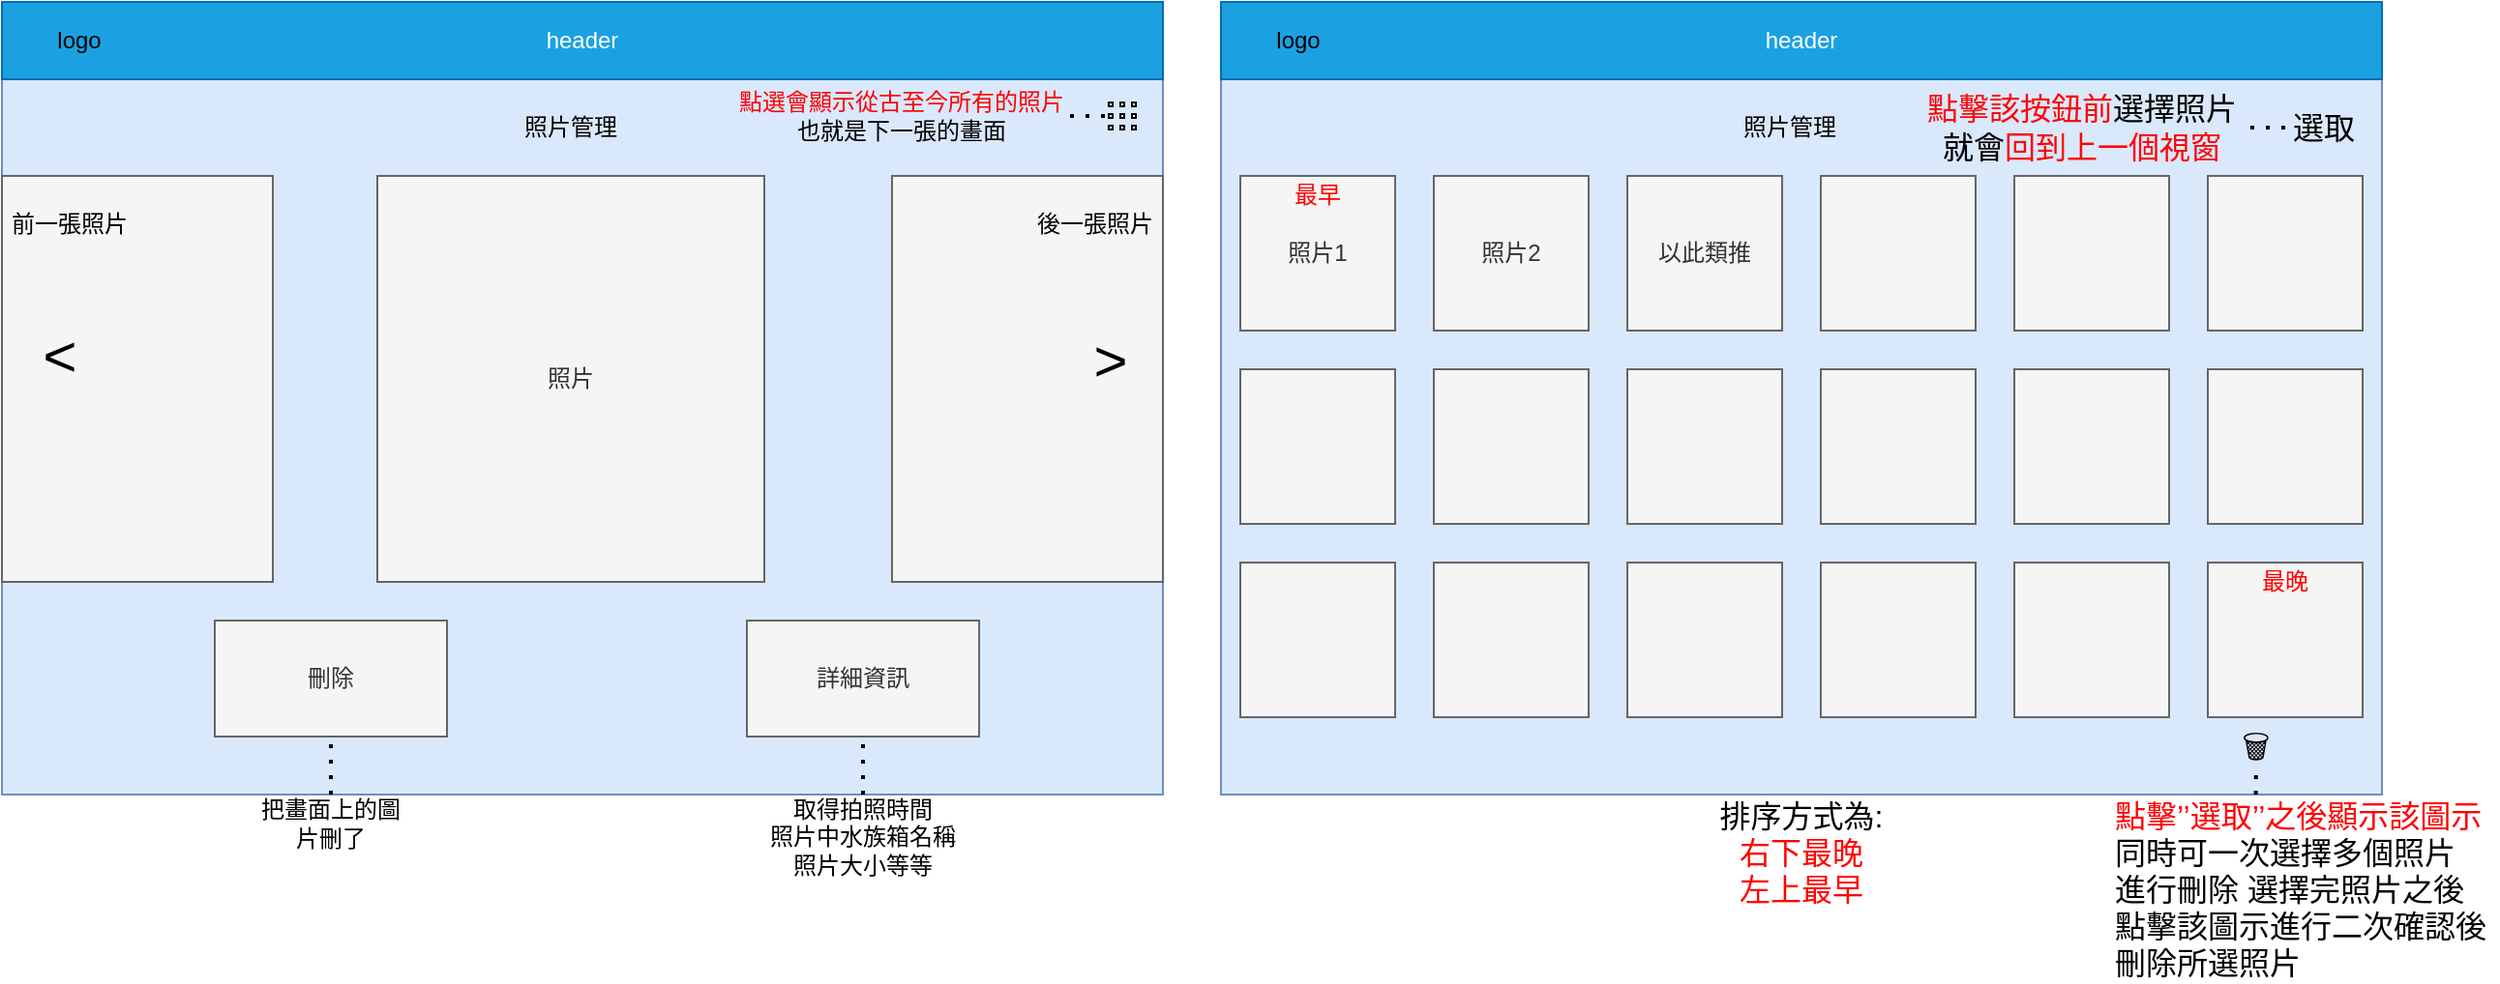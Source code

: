 <mxfile version="26.1.0">
  <diagram name="第 1 页" id="S48z65-p2v-yo--SLJHh">
    <mxGraphModel dx="1430" dy="763" grid="1" gridSize="10" guides="1" tooltips="1" connect="1" arrows="1" fold="1" page="1" pageScale="1" pageWidth="827" pageHeight="1169" math="0" shadow="0">
      <root>
        <mxCell id="0" />
        <mxCell id="1" parent="0" />
        <mxCell id="Ows1im8iI4y5U8BShn7W-1" value="" style="rounded=0;whiteSpace=wrap;html=1;fillColor=#dae8fc;strokeColor=#6c8ebf;" parent="1" vertex="1">
          <mxGeometry x="120" y="40" width="600" height="410" as="geometry" />
        </mxCell>
        <mxCell id="Ows1im8iI4y5U8BShn7W-2" value="header" style="rounded=0;whiteSpace=wrap;html=1;fillColor=#1ba1e2;fontColor=#ffffff;strokeColor=#006EAF;" parent="1" vertex="1">
          <mxGeometry x="120" y="40" width="600" height="40" as="geometry" />
        </mxCell>
        <mxCell id="Ows1im8iI4y5U8BShn7W-3" value="logo" style="text;html=1;align=center;verticalAlign=middle;whiteSpace=wrap;rounded=0;" parent="1" vertex="1">
          <mxGeometry x="130" y="45" width="60" height="30" as="geometry" />
        </mxCell>
        <mxCell id="Ows1im8iI4y5U8BShn7W-4" value="照片" style="rounded=0;whiteSpace=wrap;html=1;fillColor=#f5f5f5;fontColor=#333333;strokeColor=#666666;" parent="1" vertex="1">
          <mxGeometry x="314" y="130" width="200" height="210" as="geometry" />
        </mxCell>
        <mxCell id="Ows1im8iI4y5U8BShn7W-9" value="" style="rounded=0;whiteSpace=wrap;html=1;fillColor=#f5f5f5;fontColor=#333333;strokeColor=#666666;" parent="1" vertex="1">
          <mxGeometry x="120" y="130" width="140" height="210" as="geometry" />
        </mxCell>
        <mxCell id="Ows1im8iI4y5U8BShn7W-10" value="前一張照片" style="text;html=1;align=center;verticalAlign=middle;whiteSpace=wrap;rounded=0;" parent="1" vertex="1">
          <mxGeometry x="120" y="140" width="70" height="30" as="geometry" />
        </mxCell>
        <mxCell id="Ows1im8iI4y5U8BShn7W-11" value="" style="rounded=0;whiteSpace=wrap;html=1;fillColor=#f5f5f5;fontColor=#333333;strokeColor=#666666;" parent="1" vertex="1">
          <mxGeometry x="580" y="130" width="140" height="210" as="geometry" />
        </mxCell>
        <mxCell id="Ows1im8iI4y5U8BShn7W-12" value="後一張照片" style="text;html=1;align=center;verticalAlign=middle;whiteSpace=wrap;rounded=0;" parent="1" vertex="1">
          <mxGeometry x="650" y="140" width="70" height="30" as="geometry" />
        </mxCell>
        <mxCell id="Ows1im8iI4y5U8BShn7W-13" value="&lt;div&gt;&lt;font style=&quot;font-size: 30px;&quot;&gt;&amp;gt;&lt;/font&gt;&lt;/div&gt;" style="text;html=1;align=center;verticalAlign=middle;whiteSpace=wrap;rounded=0;" parent="1" vertex="1">
          <mxGeometry x="673" y="210" width="40" height="30" as="geometry" />
        </mxCell>
        <mxCell id="Ows1im8iI4y5U8BShn7W-16" value="刪除" style="rounded=0;whiteSpace=wrap;html=1;fillColor=#f5f5f5;fontColor=#333333;strokeColor=#666666;" parent="1" vertex="1">
          <mxGeometry x="230" y="360" width="120" height="60" as="geometry" />
        </mxCell>
        <mxCell id="Ows1im8iI4y5U8BShn7W-19" value="" style="rounded=0;whiteSpace=wrap;html=1;" parent="1" vertex="1">
          <mxGeometry x="698" y="92" width="2" height="2" as="geometry" />
        </mxCell>
        <mxCell id="Ows1im8iI4y5U8BShn7W-20" value="" style="rounded=0;whiteSpace=wrap;html=1;" parent="1" vertex="1">
          <mxGeometry x="704" y="92" width="2" height="2" as="geometry" />
        </mxCell>
        <mxCell id="Ows1im8iI4y5U8BShn7W-21" value="" style="rounded=0;whiteSpace=wrap;html=1;" parent="1" vertex="1">
          <mxGeometry x="698" y="98" width="2" height="2" as="geometry" />
        </mxCell>
        <mxCell id="Ows1im8iI4y5U8BShn7W-22" value="" style="rounded=0;whiteSpace=wrap;html=1;" parent="1" vertex="1">
          <mxGeometry x="704" y="98" width="2" height="2" as="geometry" />
        </mxCell>
        <mxCell id="Ows1im8iI4y5U8BShn7W-23" value="" style="rounded=0;whiteSpace=wrap;html=1;" parent="1" vertex="1">
          <mxGeometry x="692" y="92" width="2" height="2" as="geometry" />
        </mxCell>
        <mxCell id="Ows1im8iI4y5U8BShn7W-24" value="" style="rounded=0;whiteSpace=wrap;html=1;" parent="1" vertex="1">
          <mxGeometry x="692" y="98" width="2" height="2" as="geometry" />
        </mxCell>
        <mxCell id="Ows1im8iI4y5U8BShn7W-25" value="" style="rounded=0;whiteSpace=wrap;html=1;" parent="1" vertex="1">
          <mxGeometry x="692" y="104" width="2" height="2" as="geometry" />
        </mxCell>
        <mxCell id="Ows1im8iI4y5U8BShn7W-26" value="" style="rounded=0;whiteSpace=wrap;html=1;" parent="1" vertex="1">
          <mxGeometry x="698" y="104" width="2" height="2" as="geometry" />
        </mxCell>
        <mxCell id="Ows1im8iI4y5U8BShn7W-27" value="" style="rounded=0;whiteSpace=wrap;html=1;" parent="1" vertex="1">
          <mxGeometry x="704" y="104" width="2" height="2" as="geometry" />
        </mxCell>
        <mxCell id="Ows1im8iI4y5U8BShn7W-32" value="&lt;font style=&quot;color: rgb(255, 0, 0);&quot;&gt;點選會顯示從古至今所有的照片&lt;/font&gt; 也就是下一張的畫面" style="text;html=1;align=center;verticalAlign=middle;whiteSpace=wrap;rounded=0;" parent="1" vertex="1">
          <mxGeometry x="500" y="84" width="170" height="30" as="geometry" />
        </mxCell>
        <mxCell id="Ows1im8iI4y5U8BShn7W-33" value="" style="endArrow=none;dashed=1;html=1;dashPattern=1 3;strokeWidth=2;rounded=0;" parent="1" target="Ows1im8iI4y5U8BShn7W-32" edge="1">
          <mxGeometry width="50" height="50" relative="1" as="geometry">
            <mxPoint x="690" y="99" as="sourcePoint" />
            <mxPoint x="630" y="140" as="targetPoint" />
          </mxGeometry>
        </mxCell>
        <mxCell id="Ows1im8iI4y5U8BShn7W-34" value="詳細資訊" style="rounded=0;whiteSpace=wrap;html=1;fillColor=#f5f5f5;fontColor=#333333;strokeColor=#666666;" parent="1" vertex="1">
          <mxGeometry x="505" y="360" width="120" height="60" as="geometry" />
        </mxCell>
        <mxCell id="Ows1im8iI4y5U8BShn7W-35" value="取得拍照時間&lt;br&gt;照片中水族箱名稱&lt;div&gt;照片大小等等&lt;/div&gt;" style="text;html=1;align=center;verticalAlign=middle;whiteSpace=wrap;rounded=0;" parent="1" vertex="1">
          <mxGeometry x="512" y="450" width="106" height="44" as="geometry" />
        </mxCell>
        <mxCell id="Ows1im8iI4y5U8BShn7W-36" value="" style="endArrow=none;dashed=1;html=1;dashPattern=1 3;strokeWidth=2;rounded=0;" parent="1" source="Ows1im8iI4y5U8BShn7W-35" target="Ows1im8iI4y5U8BShn7W-34" edge="1">
          <mxGeometry width="50" height="50" relative="1" as="geometry">
            <mxPoint x="440" y="410" as="sourcePoint" />
            <mxPoint x="490" y="360" as="targetPoint" />
          </mxGeometry>
        </mxCell>
        <mxCell id="Ows1im8iI4y5U8BShn7W-37" value="把畫面上的圖片刪了" style="text;html=1;align=center;verticalAlign=middle;whiteSpace=wrap;rounded=0;" parent="1" vertex="1">
          <mxGeometry x="250" y="450" width="80" height="30" as="geometry" />
        </mxCell>
        <mxCell id="Ows1im8iI4y5U8BShn7W-38" value="" style="endArrow=none;dashed=1;html=1;dashPattern=1 3;strokeWidth=2;rounded=0;" parent="1" source="Ows1im8iI4y5U8BShn7W-37" target="Ows1im8iI4y5U8BShn7W-16" edge="1">
          <mxGeometry width="50" height="50" relative="1" as="geometry">
            <mxPoint x="285" y="460" as="sourcePoint" />
            <mxPoint x="295" y="420" as="targetPoint" />
          </mxGeometry>
        </mxCell>
        <mxCell id="Ows1im8iI4y5U8BShn7W-39" value="照片管理" style="text;html=1;align=center;verticalAlign=middle;whiteSpace=wrap;rounded=0;" parent="1" vertex="1">
          <mxGeometry x="384" y="90" width="60" height="30" as="geometry" />
        </mxCell>
        <mxCell id="QZmL4s-FOTrXtqBN9F15-1" value="" style="rounded=0;whiteSpace=wrap;html=1;fillColor=#dae8fc;strokeColor=#6c8ebf;" parent="1" vertex="1">
          <mxGeometry x="750" y="40" width="600" height="410" as="geometry" />
        </mxCell>
        <mxCell id="QZmL4s-FOTrXtqBN9F15-2" value="header" style="rounded=0;whiteSpace=wrap;html=1;fillColor=#1ba1e2;fontColor=#ffffff;strokeColor=#006EAF;" parent="1" vertex="1">
          <mxGeometry x="750" y="40" width="600" height="40" as="geometry" />
        </mxCell>
        <mxCell id="QZmL4s-FOTrXtqBN9F15-3" value="logo" style="text;html=1;align=center;verticalAlign=middle;whiteSpace=wrap;rounded=0;" parent="1" vertex="1">
          <mxGeometry x="760" y="45" width="60" height="30" as="geometry" />
        </mxCell>
        <mxCell id="QZmL4s-FOTrXtqBN9F15-28" value="照片管理" style="text;html=1;align=center;verticalAlign=middle;whiteSpace=wrap;rounded=0;" parent="1" vertex="1">
          <mxGeometry x="1014" y="90" width="60" height="30" as="geometry" />
        </mxCell>
        <mxCell id="QZmL4s-FOTrXtqBN9F15-29" value="照片1" style="rounded=0;whiteSpace=wrap;html=1;fillColor=#f5f5f5;fontColor=#333333;strokeColor=#666666;" parent="1" vertex="1">
          <mxGeometry x="760" y="130" width="80" height="80" as="geometry" />
        </mxCell>
        <mxCell id="QZmL4s-FOTrXtqBN9F15-30" value="照片2" style="rounded=0;whiteSpace=wrap;html=1;fillColor=#f5f5f5;fontColor=#333333;strokeColor=#666666;" parent="1" vertex="1">
          <mxGeometry x="860" y="130" width="80" height="80" as="geometry" />
        </mxCell>
        <mxCell id="QZmL4s-FOTrXtqBN9F15-31" value="以此類推" style="rounded=0;whiteSpace=wrap;html=1;fillColor=#f5f5f5;fontColor=#333333;strokeColor=#666666;" parent="1" vertex="1">
          <mxGeometry x="960" y="130" width="80" height="80" as="geometry" />
        </mxCell>
        <mxCell id="QZmL4s-FOTrXtqBN9F15-32" value="" style="rounded=0;whiteSpace=wrap;html=1;fillColor=#f5f5f5;fontColor=#333333;strokeColor=#666666;" parent="1" vertex="1">
          <mxGeometry x="1060" y="130" width="80" height="80" as="geometry" />
        </mxCell>
        <mxCell id="QZmL4s-FOTrXtqBN9F15-33" value="" style="rounded=0;whiteSpace=wrap;html=1;fillColor=#f5f5f5;fontColor=#333333;strokeColor=#666666;" parent="1" vertex="1">
          <mxGeometry x="1160" y="130" width="80" height="80" as="geometry" />
        </mxCell>
        <mxCell id="QZmL4s-FOTrXtqBN9F15-34" value="" style="rounded=0;whiteSpace=wrap;html=1;fillColor=#f5f5f5;fontColor=#333333;strokeColor=#666666;" parent="1" vertex="1">
          <mxGeometry x="1260" y="130" width="80" height="80" as="geometry" />
        </mxCell>
        <mxCell id="QZmL4s-FOTrXtqBN9F15-37" value="" style="rounded=0;whiteSpace=wrap;html=1;fillColor=#f5f5f5;fontColor=#333333;strokeColor=#666666;" parent="1" vertex="1">
          <mxGeometry x="760" y="230" width="80" height="80" as="geometry" />
        </mxCell>
        <mxCell id="QZmL4s-FOTrXtqBN9F15-38" value="" style="rounded=0;whiteSpace=wrap;html=1;fillColor=#f5f5f5;fontColor=#333333;strokeColor=#666666;" parent="1" vertex="1">
          <mxGeometry x="860" y="230" width="80" height="80" as="geometry" />
        </mxCell>
        <mxCell id="QZmL4s-FOTrXtqBN9F15-39" value="" style="rounded=0;whiteSpace=wrap;html=1;fillColor=#f5f5f5;fontColor=#333333;strokeColor=#666666;" parent="1" vertex="1">
          <mxGeometry x="960" y="230" width="80" height="80" as="geometry" />
        </mxCell>
        <mxCell id="QZmL4s-FOTrXtqBN9F15-40" value="" style="rounded=0;whiteSpace=wrap;html=1;fillColor=#f5f5f5;fontColor=#333333;strokeColor=#666666;" parent="1" vertex="1">
          <mxGeometry x="1060" y="230" width="80" height="80" as="geometry" />
        </mxCell>
        <mxCell id="QZmL4s-FOTrXtqBN9F15-41" value="" style="rounded=0;whiteSpace=wrap;html=1;fillColor=#f5f5f5;fontColor=#333333;strokeColor=#666666;" parent="1" vertex="1">
          <mxGeometry x="1160" y="230" width="80" height="80" as="geometry" />
        </mxCell>
        <mxCell id="QZmL4s-FOTrXtqBN9F15-42" value="" style="rounded=0;whiteSpace=wrap;html=1;fillColor=#f5f5f5;fontColor=#333333;strokeColor=#666666;" parent="1" vertex="1">
          <mxGeometry x="1260" y="230" width="80" height="80" as="geometry" />
        </mxCell>
        <mxCell id="QZmL4s-FOTrXtqBN9F15-43" value="" style="rounded=0;whiteSpace=wrap;html=1;fillColor=#f5f5f5;fontColor=#333333;strokeColor=#666666;" parent="1" vertex="1">
          <mxGeometry x="760" y="330" width="80" height="80" as="geometry" />
        </mxCell>
        <mxCell id="QZmL4s-FOTrXtqBN9F15-44" value="" style="rounded=0;whiteSpace=wrap;html=1;fillColor=#f5f5f5;fontColor=#333333;strokeColor=#666666;" parent="1" vertex="1">
          <mxGeometry x="860" y="330" width="80" height="80" as="geometry" />
        </mxCell>
        <mxCell id="QZmL4s-FOTrXtqBN9F15-45" value="" style="rounded=0;whiteSpace=wrap;html=1;fillColor=#f5f5f5;fontColor=#333333;strokeColor=#666666;" parent="1" vertex="1">
          <mxGeometry x="960" y="330" width="80" height="80" as="geometry" />
        </mxCell>
        <mxCell id="QZmL4s-FOTrXtqBN9F15-46" value="" style="rounded=0;whiteSpace=wrap;html=1;fillColor=#f5f5f5;fontColor=#333333;strokeColor=#666666;" parent="1" vertex="1">
          <mxGeometry x="1060" y="330" width="80" height="80" as="geometry" />
        </mxCell>
        <mxCell id="QZmL4s-FOTrXtqBN9F15-47" value="" style="rounded=0;whiteSpace=wrap;html=1;fillColor=#f5f5f5;fontColor=#333333;strokeColor=#666666;" parent="1" vertex="1">
          <mxGeometry x="1160" y="330" width="80" height="80" as="geometry" />
        </mxCell>
        <mxCell id="QZmL4s-FOTrXtqBN9F15-48" value="" style="rounded=0;whiteSpace=wrap;html=1;fillColor=#f5f5f5;fontColor=#333333;strokeColor=#666666;" parent="1" vertex="1">
          <mxGeometry x="1260" y="330" width="80" height="80" as="geometry" />
        </mxCell>
        <mxCell id="QZmL4s-FOTrXtqBN9F15-49" value="排序方式為:&lt;div&gt;&lt;font style=&quot;color: light-dark(rgb(255, 0, 0), rgb(237, 237, 237));&quot;&gt;右下最晚&lt;/font&gt;&lt;/div&gt;&lt;div&gt;&lt;font style=&quot;color: light-dark(rgb(255, 0, 0), rgb(237, 237, 237));&quot;&gt;左上最早&lt;/font&gt;&lt;/div&gt;" style="text;strokeColor=none;fillColor=none;html=1;align=center;verticalAlign=middle;whiteSpace=wrap;rounded=0;fontSize=16;" parent="1" vertex="1">
          <mxGeometry x="1000" y="450" width="100" height="60" as="geometry" />
        </mxCell>
        <mxCell id="QZmL4s-FOTrXtqBN9F15-50" value="🗑️" style="text;strokeColor=none;fillColor=none;html=1;align=center;verticalAlign=middle;whiteSpace=wrap;rounded=0;fontSize=16;" parent="1" vertex="1">
          <mxGeometry x="1270" y="410" width="30" height="30" as="geometry" />
        </mxCell>
        <mxCell id="QZmL4s-FOTrXtqBN9F15-51" value="" style="endArrow=none;dashed=1;html=1;dashPattern=1 3;strokeWidth=2;rounded=0;entryX=0.374;entryY=0.015;entryDx=0;entryDy=0;entryPerimeter=0;" parent="1" source="QZmL4s-FOTrXtqBN9F15-50" target="QZmL4s-FOTrXtqBN9F15-52" edge="1">
          <mxGeometry width="50" height="50" relative="1" as="geometry">
            <mxPoint x="1400" y="110" as="sourcePoint" />
            <mxPoint x="1400" y="110" as="targetPoint" />
          </mxGeometry>
        </mxCell>
        <mxCell id="QZmL4s-FOTrXtqBN9F15-52" value="&lt;font style=&quot;color: light-dark(rgb(255, 0, 0), rgb(237, 237, 237));&quot;&gt;點擊’’選取’’之後顯示該圖示&lt;/font&gt; 同時可一次選擇多個照片&lt;div&gt;進行刪除 選擇完照片之後&lt;/div&gt;&lt;div&gt;點擊該圖示進行二次確認&lt;span style=&quot;background-color: transparent; color: light-dark(rgb(0, 0, 0), rgb(255, 255, 255));&quot;&gt;後刪除所選照片&lt;/span&gt;&lt;/div&gt;" style="text;strokeColor=none;fillColor=none;html=1;align=left;verticalAlign=middle;whiteSpace=wrap;rounded=0;fontSize=16;" parent="1" vertex="1">
          <mxGeometry x="1210" y="450" width="200" height="97" as="geometry" />
        </mxCell>
        <mxCell id="QZmL4s-FOTrXtqBN9F15-53" value="選取" style="text;strokeColor=none;fillColor=none;html=1;align=center;verticalAlign=middle;whiteSpace=wrap;rounded=0;fontSize=16;" parent="1" vertex="1">
          <mxGeometry x="1300" y="90" width="40" height="30" as="geometry" />
        </mxCell>
        <mxCell id="QZmL4s-FOTrXtqBN9F15-54" value="&lt;font style=&quot;color: rgb(255, 0, 0);&quot;&gt;點擊該按鈕前&lt;/font&gt;選擇照片&lt;div&gt;就會&lt;font style=&quot;color: light-dark(rgb(255, 0, 0), rgb(237, 237, 237));&quot;&gt;回到上一個視窗&lt;/font&gt;&lt;/div&gt;" style="text;strokeColor=none;fillColor=none;html=1;align=center;verticalAlign=middle;whiteSpace=wrap;rounded=0;fontSize=16;" parent="1" vertex="1">
          <mxGeometry x="1110" y="90" width="170" height="30" as="geometry" />
        </mxCell>
        <mxCell id="QZmL4s-FOTrXtqBN9F15-56" value="" style="endArrow=none;dashed=1;html=1;dashPattern=1 3;strokeWidth=2;rounded=0;exitX=0;exitY=0.5;exitDx=0;exitDy=0;" parent="1" source="QZmL4s-FOTrXtqBN9F15-53" target="QZmL4s-FOTrXtqBN9F15-54" edge="1">
          <mxGeometry width="50" height="50" relative="1" as="geometry">
            <mxPoint x="1340" y="110" as="sourcePoint" />
            <mxPoint x="1380" y="170" as="targetPoint" />
          </mxGeometry>
        </mxCell>
        <mxCell id="0wRdIdWPUfaa9sn5mYAW-17" value="&lt;div&gt;&lt;font style=&quot;font-size: 30px;&quot;&gt;&amp;gt;&lt;/font&gt;&lt;/div&gt;" style="text;html=1;align=center;verticalAlign=middle;whiteSpace=wrap;rounded=0;rotation=-180;" vertex="1" parent="1">
          <mxGeometry x="130" y="210" width="40" height="30" as="geometry" />
        </mxCell>
        <mxCell id="0wRdIdWPUfaa9sn5mYAW-18" value="最早" style="text;html=1;align=center;verticalAlign=middle;whiteSpace=wrap;rounded=0;fontColor=#FF0000;" vertex="1" parent="1">
          <mxGeometry x="780" y="130" width="40" height="20" as="geometry" />
        </mxCell>
        <mxCell id="0wRdIdWPUfaa9sn5mYAW-19" value="最晚" style="text;html=1;align=center;verticalAlign=middle;whiteSpace=wrap;rounded=0;fontColor=light-dark(#ff0000, #ededed);" vertex="1" parent="1">
          <mxGeometry x="1280" y="330" width="40" height="20" as="geometry" />
        </mxCell>
      </root>
    </mxGraphModel>
  </diagram>
</mxfile>
